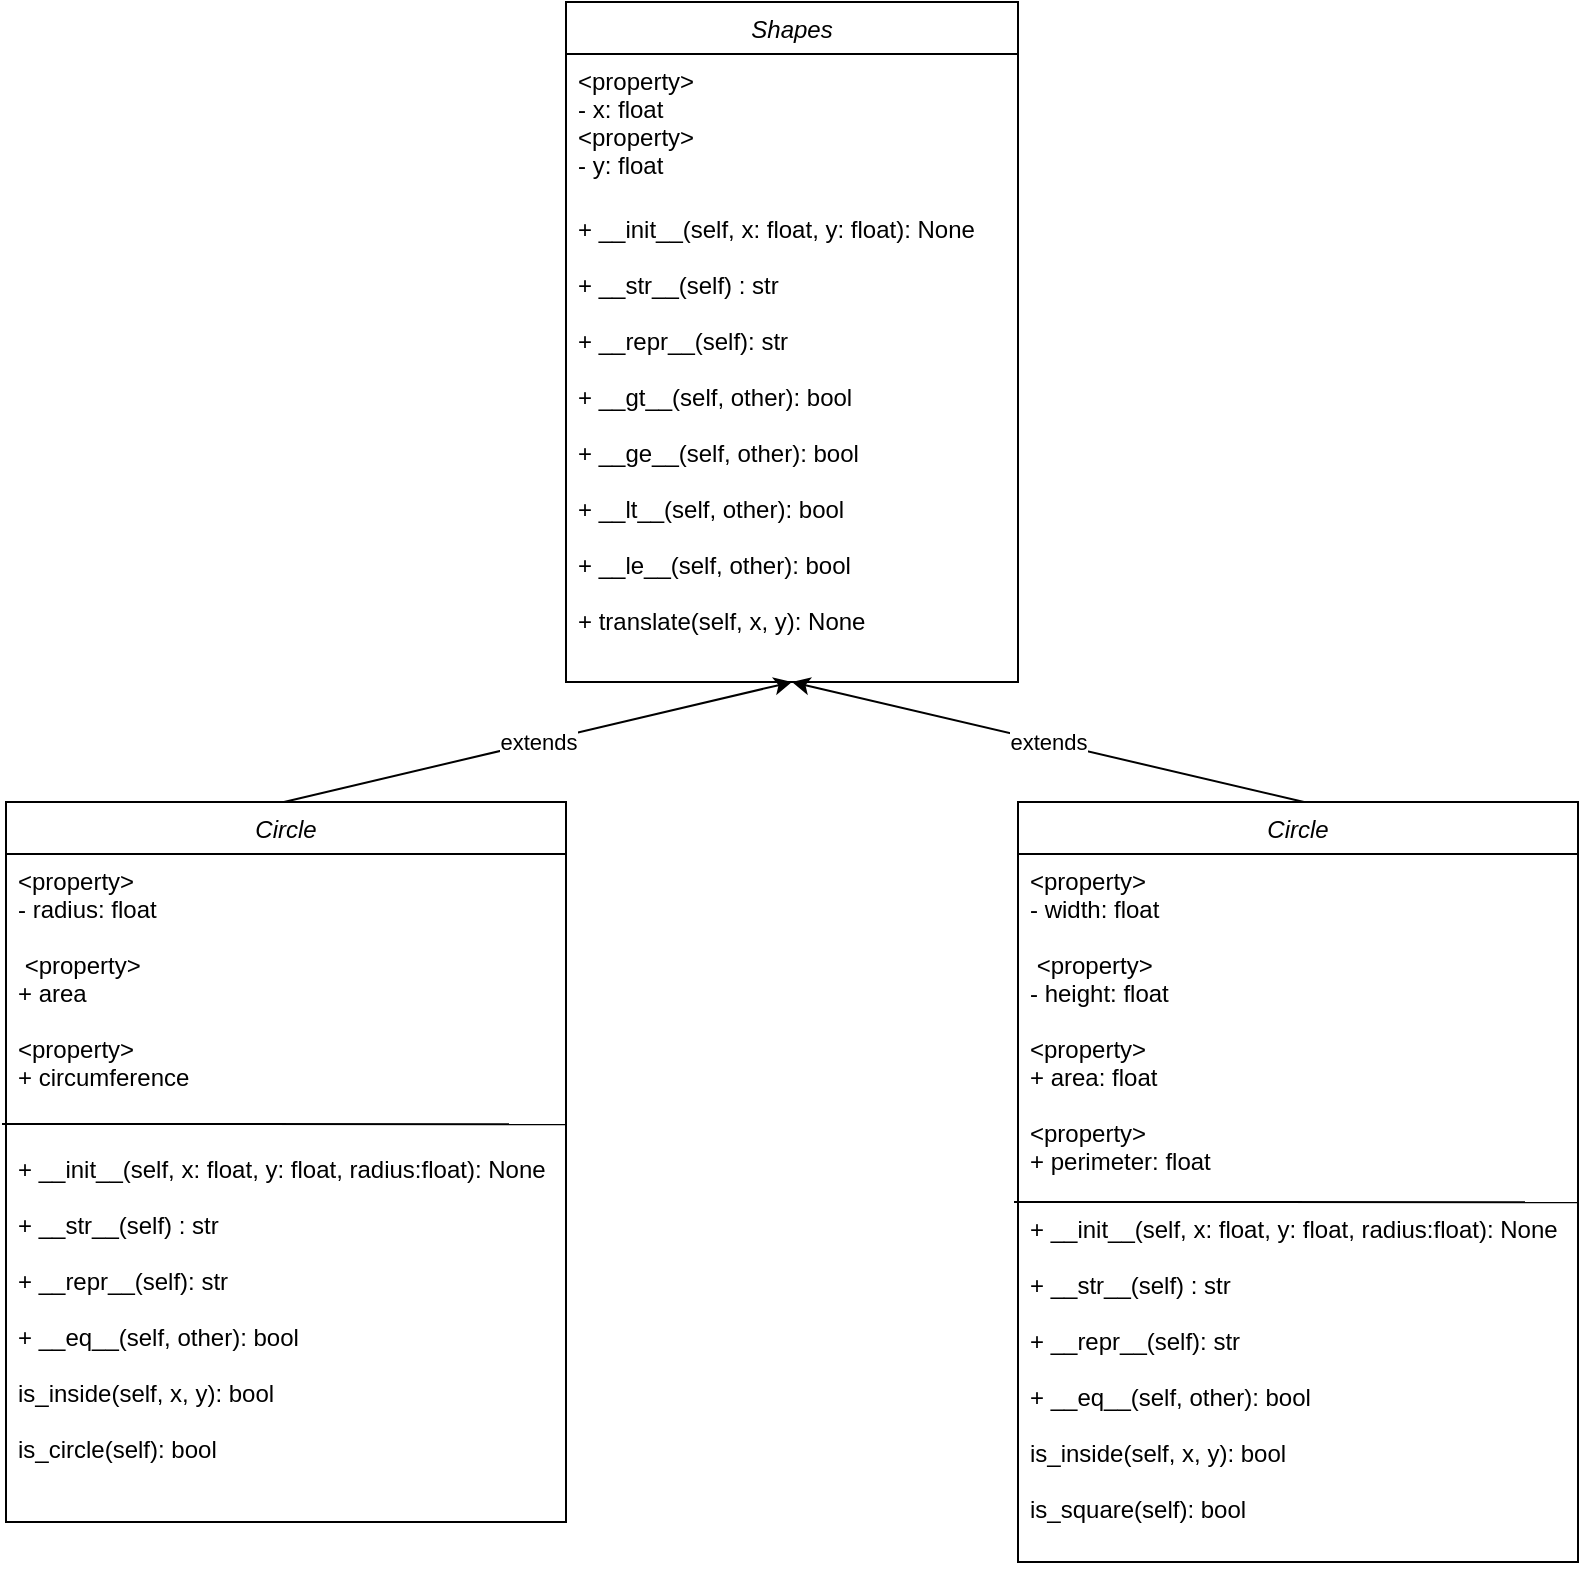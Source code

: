 <mxfile version="20.4.1" type="device"><diagram id="C5RBs43oDa-KdzZeNtuy" name="Page-1"><mxGraphModel dx="1038" dy="539" grid="1" gridSize="10" guides="1" tooltips="1" connect="1" arrows="1" fold="1" page="1" pageScale="1" pageWidth="827" pageHeight="1169" math="0" shadow="0"><root><mxCell id="WIyWlLk6GJQsqaUBKTNV-0"/><mxCell id="WIyWlLk6GJQsqaUBKTNV-1" parent="WIyWlLk6GJQsqaUBKTNV-0"/><mxCell id="zkfFHV4jXpPFQw0GAbJ--0" value="Shapes" style="swimlane;fontStyle=2;align=center;verticalAlign=top;childLayout=stackLayout;horizontal=1;startSize=26;horizontalStack=0;resizeParent=1;resizeLast=0;collapsible=1;marginBottom=0;rounded=0;shadow=0;strokeWidth=1;" parent="WIyWlLk6GJQsqaUBKTNV-1" vertex="1"><mxGeometry x="301" y="40" width="226" height="340" as="geometry"><mxRectangle x="230" y="140" width="160" height="26" as="alternateBounds"/></mxGeometry></mxCell><mxCell id="zkfFHV4jXpPFQw0GAbJ--1" value="&lt;property&gt;&#10;- x: float&#10;&lt;property&gt;&#10;- y: float&#10;" style="text;align=left;verticalAlign=top;spacingLeft=4;spacingRight=4;overflow=hidden;rotatable=0;points=[[0,0.5],[1,0.5]];portConstraint=eastwest;" parent="zkfFHV4jXpPFQw0GAbJ--0" vertex="1"><mxGeometry y="26" width="226" height="74" as="geometry"/></mxCell><mxCell id="lPwlMAbBr7Dw-wnu9p8S-41" value="+ __init__(self, x: float, y: float): None&#10;&#10;+ __str__(self) : str&#10;&#10;+ __repr__(self): str&#10;&#10;+ __gt__(self, other): bool&#10;&#10;+ __ge__(self, other): bool&#10;&#10;+ __lt__(self, other): bool&#10;&#10;+ __le__(self, other): bool&#10;&#10;+ translate(self, x, y): None" style="text;align=left;verticalAlign=top;spacingLeft=4;spacingRight=4;overflow=hidden;rotatable=0;points=[[0,0.5],[1,0.5]];portConstraint=eastwest;" vertex="1" parent="zkfFHV4jXpPFQw0GAbJ--0"><mxGeometry y="100" width="226" height="240" as="geometry"/></mxCell><mxCell id="lPwlMAbBr7Dw-wnu9p8S-6" value="" style="endArrow=classic;html=1;rounded=0;entryX=0.5;entryY=1;entryDx=0;entryDy=0;exitX=0.5;exitY=0;exitDx=0;exitDy=0;" edge="1" parent="WIyWlLk6GJQsqaUBKTNV-1" target="zkfFHV4jXpPFQw0GAbJ--0"><mxGeometry relative="1" as="geometry"><mxPoint x="160" y="440" as="sourcePoint"/><mxPoint x="360" y="359" as="targetPoint"/></mxGeometry></mxCell><mxCell id="lPwlMAbBr7Dw-wnu9p8S-7" value="extends" style="edgeLabel;resizable=0;html=1;align=center;verticalAlign=middle;" connectable="0" vertex="1" parent="lPwlMAbBr7Dw-wnu9p8S-6"><mxGeometry relative="1" as="geometry"/></mxCell><mxCell id="lPwlMAbBr7Dw-wnu9p8S-9" value="" style="endArrow=classic;html=1;rounded=0;entryX=0.5;entryY=1;entryDx=0;entryDy=0;exitX=0.5;exitY=0;exitDx=0;exitDy=0;" edge="1" parent="WIyWlLk6GJQsqaUBKTNV-1" target="zkfFHV4jXpPFQw0GAbJ--0"><mxGeometry relative="1" as="geometry"><mxPoint x="670" y="440" as="sourcePoint"/><mxPoint x="309.68" y="268.988" as="targetPoint"/></mxGeometry></mxCell><mxCell id="lPwlMAbBr7Dw-wnu9p8S-10" value="extends" style="edgeLabel;resizable=0;html=1;align=center;verticalAlign=middle;" connectable="0" vertex="1" parent="lPwlMAbBr7Dw-wnu9p8S-9"><mxGeometry relative="1" as="geometry"/></mxCell><mxCell id="lPwlMAbBr7Dw-wnu9p8S-43" value="Circle" style="swimlane;fontStyle=2;align=center;verticalAlign=top;childLayout=stackLayout;horizontal=1;startSize=26;horizontalStack=0;resizeParent=1;resizeLast=0;collapsible=1;marginBottom=0;rounded=0;shadow=0;strokeWidth=1;" vertex="1" parent="WIyWlLk6GJQsqaUBKTNV-1"><mxGeometry x="21" y="440" width="280" height="360" as="geometry"><mxRectangle x="230" y="140" width="160" height="26" as="alternateBounds"/></mxGeometry></mxCell><mxCell id="lPwlMAbBr7Dw-wnu9p8S-44" value="&lt;property&gt;&#10;- radius: float&#10;&#10; &lt;property&gt;&#10;+ area&#10;&#10;&lt;property&gt;&#10;+ circumference&#10;&#10;" style="text;align=left;verticalAlign=top;spacingLeft=4;spacingRight=4;overflow=hidden;rotatable=0;points=[[0,0.5],[1,0.5]];portConstraint=eastwest;" vertex="1" parent="lPwlMAbBr7Dw-wnu9p8S-43"><mxGeometry y="26" width="280" height="144" as="geometry"/></mxCell><mxCell id="lPwlMAbBr7Dw-wnu9p8S-42" value="" style="endArrow=none;html=1;rounded=0;entryX=1;entryY=0.938;entryDx=0;entryDy=0;entryPerimeter=0;" edge="1" parent="lPwlMAbBr7Dw-wnu9p8S-43" target="lPwlMAbBr7Dw-wnu9p8S-44"><mxGeometry width="50" height="50" relative="1" as="geometry"><mxPoint x="-2" y="161" as="sourcePoint"/><mxPoint x="228" y="161" as="targetPoint"/></mxGeometry></mxCell><mxCell id="lPwlMAbBr7Dw-wnu9p8S-47" value="+ __init__(self, x: float, y: float, radius:float): None&#10;&#10;+ __str__(self) : str&#10;&#10;+ __repr__(self): str&#10;&#10;+ __eq__(self, other): bool&#10;&#10;is_inside(self, x, y): bool&#10;&#10;is_circle(self): bool&#10;" style="text;align=left;verticalAlign=top;spacingLeft=4;spacingRight=4;overflow=hidden;rotatable=0;points=[[0,0.5],[1,0.5]];portConstraint=eastwest;" vertex="1" parent="lPwlMAbBr7Dw-wnu9p8S-43"><mxGeometry y="170" width="280" height="190" as="geometry"/></mxCell><mxCell id="lPwlMAbBr7Dw-wnu9p8S-57" value="Circle" style="swimlane;fontStyle=2;align=center;verticalAlign=top;childLayout=stackLayout;horizontal=1;startSize=26;horizontalStack=0;resizeParent=1;resizeLast=0;collapsible=1;marginBottom=0;rounded=0;shadow=0;strokeWidth=1;" vertex="1" parent="WIyWlLk6GJQsqaUBKTNV-1"><mxGeometry x="527" y="440" width="280" height="380" as="geometry"><mxRectangle x="230" y="140" width="160" height="26" as="alternateBounds"/></mxGeometry></mxCell><mxCell id="lPwlMAbBr7Dw-wnu9p8S-59" value="" style="endArrow=none;html=1;rounded=0;entryX=1;entryY=0.938;entryDx=0;entryDy=0;entryPerimeter=0;" edge="1" parent="lPwlMAbBr7Dw-wnu9p8S-57"><mxGeometry width="50" height="50" relative="1" as="geometry"><mxPoint x="-2" y="200" as="sourcePoint"/><mxPoint x="280" y="200.072" as="targetPoint"/></mxGeometry></mxCell><mxCell id="lPwlMAbBr7Dw-wnu9p8S-58" value="&lt;property&gt;&#10;- width: float&#10;&#10; &lt;property&gt;&#10;- height: float&#10;&#10;&lt;property&gt;&#10;+ area: float&#10;&#10;&lt;property&gt;&#10;+ perimeter: float&#10;                  &#10;" style="text;align=left;verticalAlign=top;spacingLeft=4;spacingRight=4;overflow=hidden;rotatable=0;points=[[0,0.5],[1,0.5]];portConstraint=eastwest;" vertex="1" parent="lPwlMAbBr7Dw-wnu9p8S-57"><mxGeometry y="26" width="280" height="174" as="geometry"/></mxCell><mxCell id="lPwlMAbBr7Dw-wnu9p8S-60" value="+ __init__(self, x: float, y: float, radius:float): None&#10;&#10;+ __str__(self) : str&#10;&#10;+ __repr__(self): str&#10;&#10;+ __eq__(self, other): bool&#10;&#10;is_inside(self, x, y): bool&#10;&#10;is_square(self): bool&#10;" style="text;align=left;verticalAlign=top;spacingLeft=4;spacingRight=4;overflow=hidden;rotatable=0;points=[[0,0.5],[1,0.5]];portConstraint=eastwest;" vertex="1" parent="lPwlMAbBr7Dw-wnu9p8S-57"><mxGeometry y="200" width="280" height="180" as="geometry"/></mxCell></root></mxGraphModel></diagram></mxfile>